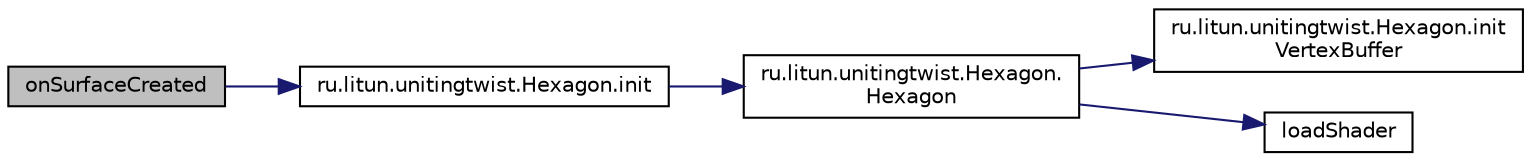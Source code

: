 digraph "onSurfaceCreated"
{
  edge [fontname="Helvetica",fontsize="10",labelfontname="Helvetica",labelfontsize="10"];
  node [fontname="Helvetica",fontsize="10",shape=record];
  rankdir="LR";
  Node57 [label="onSurfaceCreated",height=0.2,width=0.4,color="black", fillcolor="grey75", style="filled", fontcolor="black"];
  Node57 -> Node58 [color="midnightblue",fontsize="10",style="solid"];
  Node58 [label="ru.litun.unitingtwist.Hexagon.init",height=0.2,width=0.4,color="black", fillcolor="white", style="filled",URL="$classru_1_1litun_1_1unitingtwist_1_1_hexagon.html#a6bacb22e3ae6e84e8dd537d4f92b8e68"];
  Node58 -> Node59 [color="midnightblue",fontsize="10",style="solid"];
  Node59 [label="ru.litun.unitingtwist.Hexagon.\lHexagon",height=0.2,width=0.4,color="black", fillcolor="white", style="filled",URL="$classru_1_1litun_1_1unitingtwist_1_1_hexagon.html#aadc1f20d3bb3b975b0e03c519a7f8917",tooltip="Sets up the drawing object data for use in an OpenGL ES context. "];
  Node59 -> Node60 [color="midnightblue",fontsize="10",style="solid"];
  Node60 [label="ru.litun.unitingtwist.Hexagon.init\lVertexBuffer",height=0.2,width=0.4,color="black", fillcolor="white", style="filled",URL="$classru_1_1litun_1_1unitingtwist_1_1_hexagon.html#a5061e0bcf0ce4e87bfae8db5d387b2ea"];
  Node59 -> Node61 [color="midnightblue",fontsize="10",style="solid"];
  Node61 [label="loadShader",height=0.2,width=0.4,color="black", fillcolor="white", style="filled",URL="$classru_1_1litun_1_1unitingtwist_1_1_my_g_l_renderer.html#a711436305cb76f8d625468db4d0cb41d",tooltip="Utility method for compiling a OpenGL shader. "];
}
